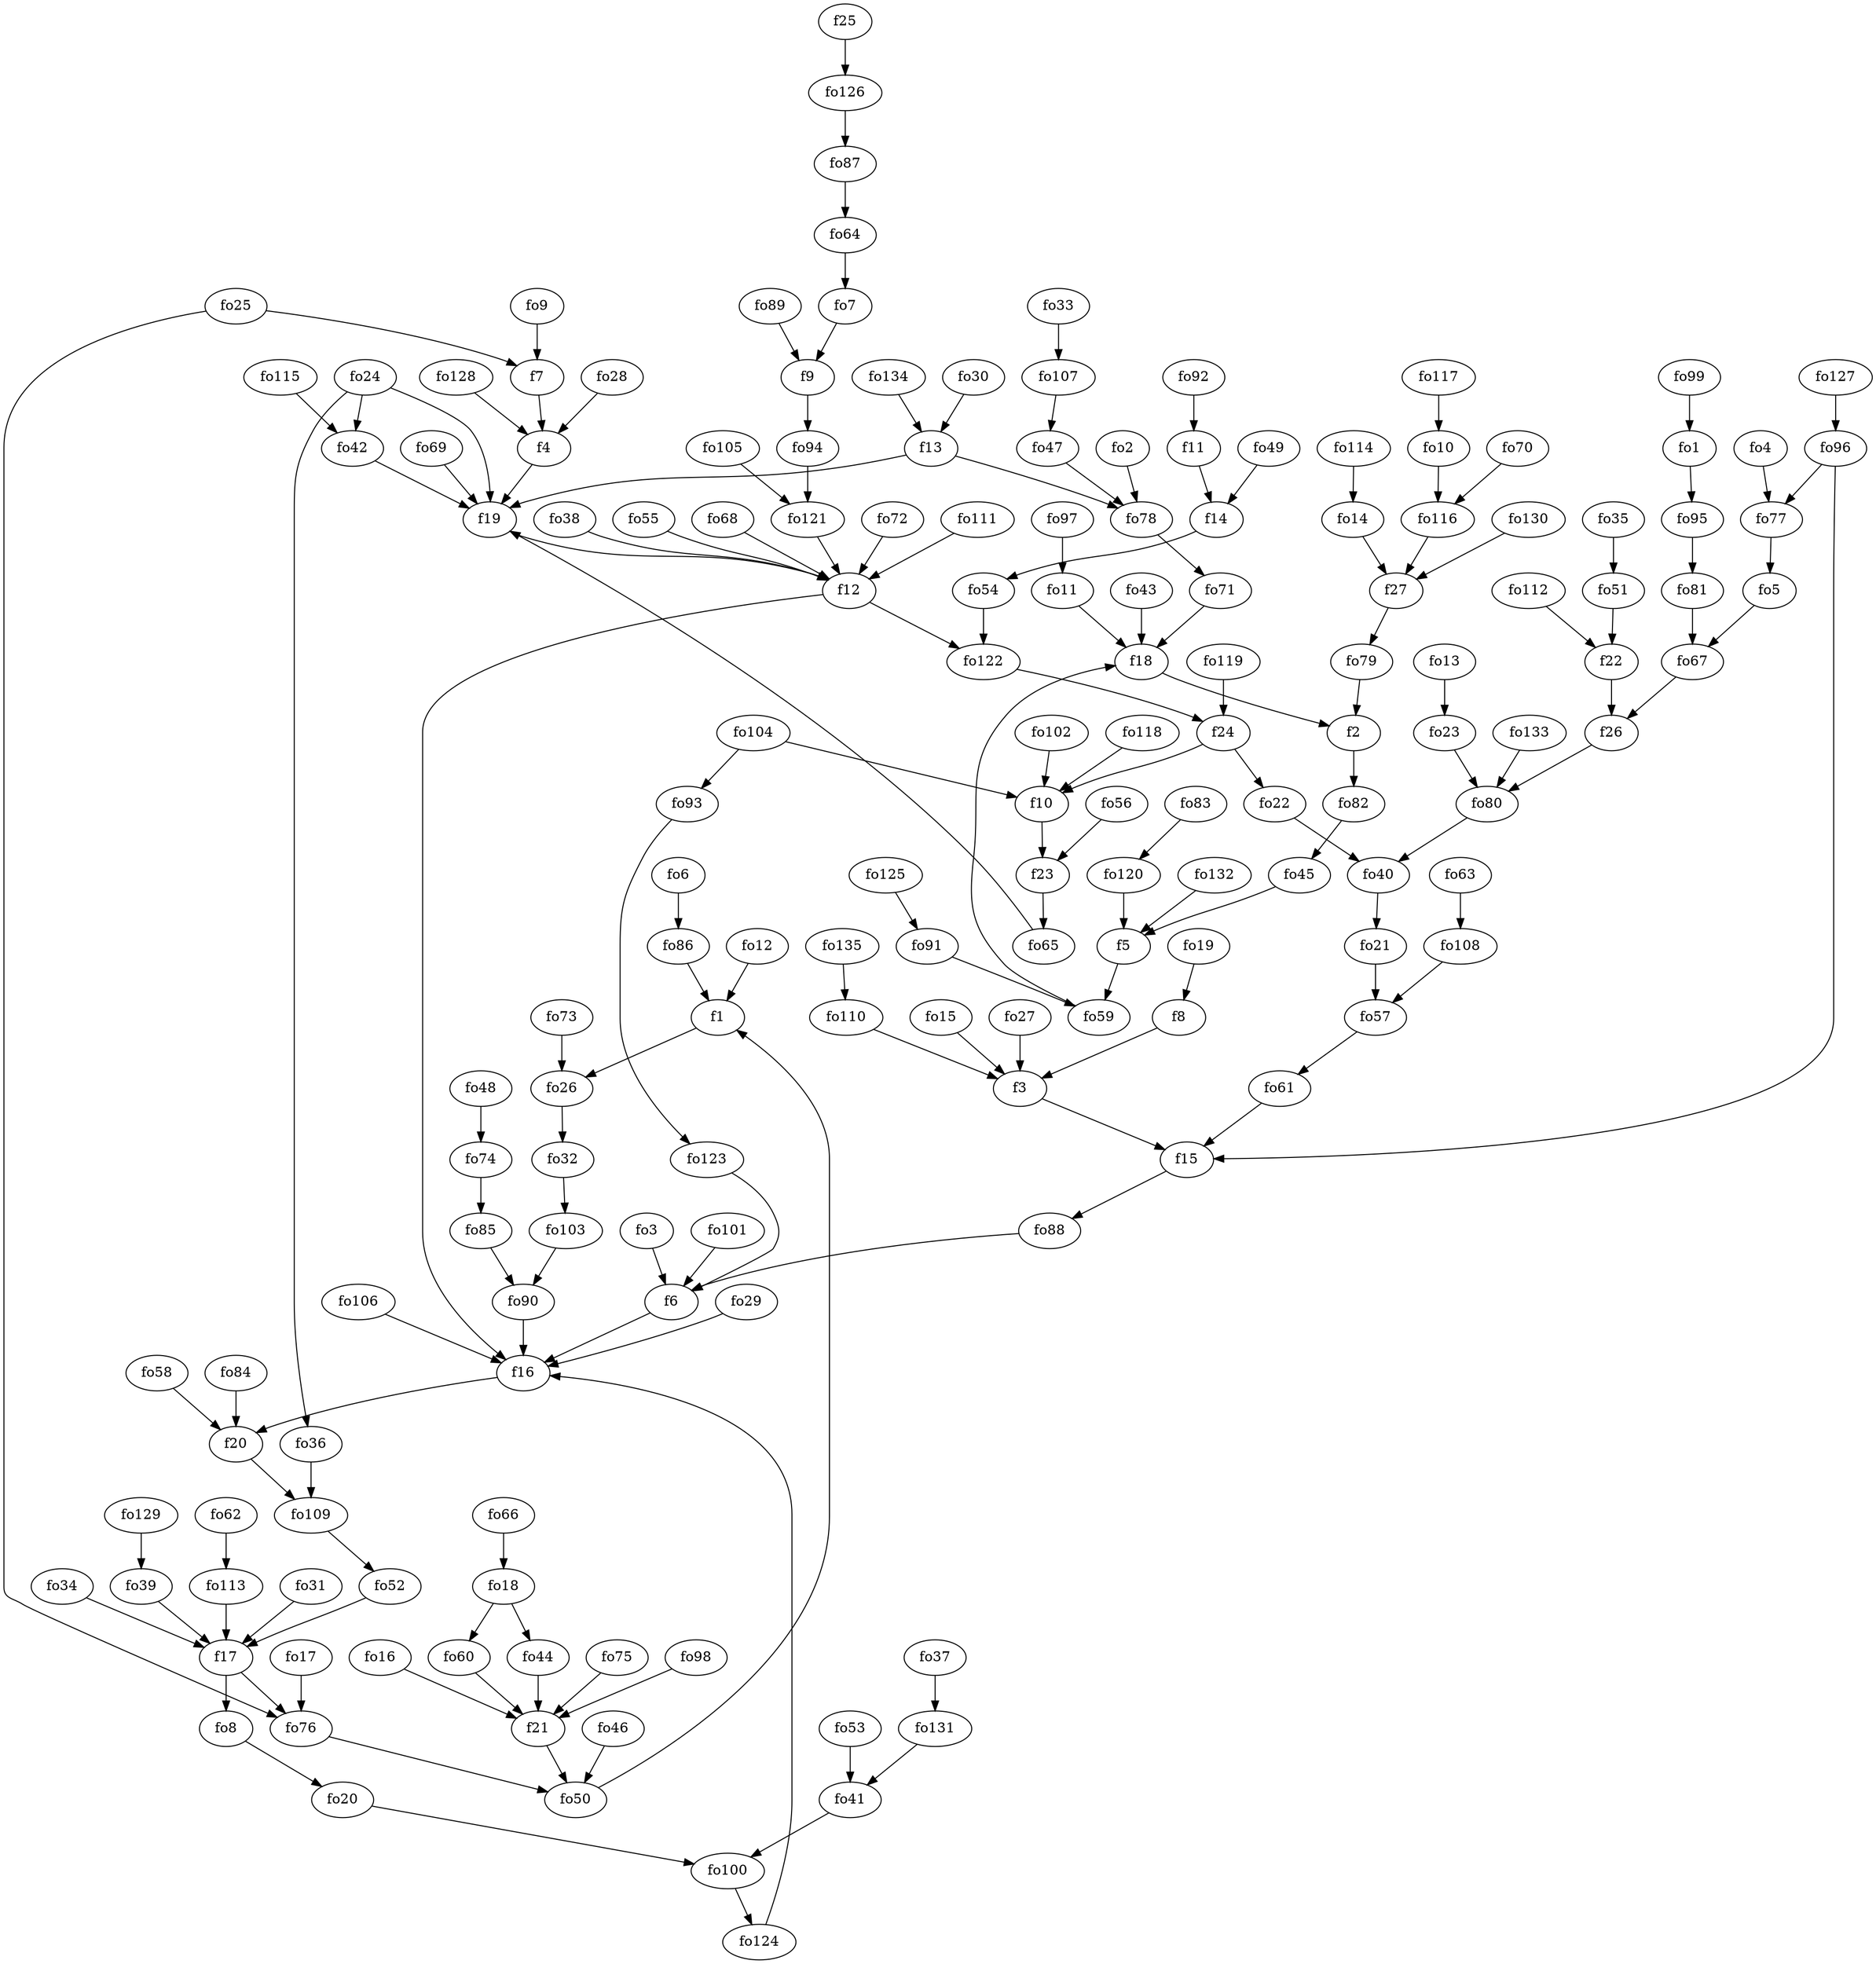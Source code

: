 strict digraph  {
f1;
f2;
f3;
f4;
f5;
f6;
f7;
f8;
f9;
f10;
f11;
f12;
f13;
f14;
f15;
f16;
f17;
f18;
f19;
f20;
f21;
f22;
f23;
f24;
f25;
f26;
f27;
fo1;
fo2;
fo3;
fo4;
fo5;
fo6;
fo7;
fo8;
fo9;
fo10;
fo11;
fo12;
fo13;
fo14;
fo15;
fo16;
fo17;
fo18;
fo19;
fo20;
fo21;
fo22;
fo23;
fo24;
fo25;
fo26;
fo27;
fo28;
fo29;
fo30;
fo31;
fo32;
fo33;
fo34;
fo35;
fo36;
fo37;
fo38;
fo39;
fo40;
fo41;
fo42;
fo43;
fo44;
fo45;
fo46;
fo47;
fo48;
fo49;
fo50;
fo51;
fo52;
fo53;
fo54;
fo55;
fo56;
fo57;
fo58;
fo59;
fo60;
fo61;
fo62;
fo63;
fo64;
fo65;
fo66;
fo67;
fo68;
fo69;
fo70;
fo71;
fo72;
fo73;
fo74;
fo75;
fo76;
fo77;
fo78;
fo79;
fo80;
fo81;
fo82;
fo83;
fo84;
fo85;
fo86;
fo87;
fo88;
fo89;
fo90;
fo91;
fo92;
fo93;
fo94;
fo95;
fo96;
fo97;
fo98;
fo99;
fo100;
fo101;
fo102;
fo103;
fo104;
fo105;
fo106;
fo107;
fo108;
fo109;
fo110;
fo111;
fo112;
fo113;
fo114;
fo115;
fo116;
fo117;
fo118;
fo119;
fo120;
fo121;
fo122;
fo123;
fo124;
fo125;
fo126;
fo127;
fo128;
fo129;
fo130;
fo131;
fo132;
fo133;
fo134;
fo135;
f1 -> fo26  [weight=2];
f2 -> fo82  [weight=2];
f3 -> f15  [weight=2];
f4 -> f19  [weight=2];
f5 -> fo59  [weight=2];
f6 -> f16  [weight=2];
f7 -> f4  [weight=2];
f8 -> f3  [weight=2];
f9 -> fo94  [weight=2];
f10 -> f23  [weight=2];
f11 -> f14  [weight=2];
f12 -> f16  [weight=2];
f12 -> fo122  [weight=2];
f13 -> fo78  [weight=2];
f13 -> f19  [weight=2];
f14 -> fo54  [weight=2];
f15 -> fo88  [weight=2];
f16 -> f20  [weight=2];
f17 -> fo8  [weight=2];
f17 -> fo76  [weight=2];
f18 -> f2  [weight=2];
f19 -> f12  [weight=2];
f20 -> fo109  [weight=2];
f21 -> fo50  [weight=2];
f22 -> f26  [weight=2];
f23 -> fo65  [weight=2];
f24 -> fo22  [weight=2];
f24 -> f10  [weight=2];
f25 -> fo126  [weight=2];
f26 -> fo80  [weight=2];
f27 -> fo79  [weight=2];
fo1 -> fo95  [weight=2];
fo2 -> fo78  [weight=2];
fo3 -> f6  [weight=2];
fo4 -> fo77  [weight=2];
fo5 -> fo67  [weight=2];
fo6 -> fo86  [weight=2];
fo7 -> f9  [weight=2];
fo8 -> fo20  [weight=2];
fo9 -> f7  [weight=2];
fo10 -> fo116  [weight=2];
fo11 -> f18  [weight=2];
fo12 -> f1  [weight=2];
fo13 -> fo23  [weight=2];
fo14 -> f27  [weight=2];
fo15 -> f3  [weight=2];
fo16 -> f21  [weight=2];
fo17 -> fo76  [weight=2];
fo18 -> fo44  [weight=2];
fo18 -> fo60  [weight=2];
fo19 -> f8  [weight=2];
fo20 -> fo100  [weight=2];
fo21 -> fo57  [weight=2];
fo22 -> fo40  [weight=2];
fo23 -> fo80  [weight=2];
fo24 -> fo36  [weight=2];
fo24 -> fo42  [weight=2];
fo24 -> f19  [weight=2];
fo25 -> f7  [weight=2];
fo25 -> fo76  [weight=2];
fo26 -> fo32  [weight=2];
fo27 -> f3  [weight=2];
fo28 -> f4  [weight=2];
fo29 -> f16  [weight=2];
fo30 -> f13  [weight=2];
fo31 -> f17  [weight=2];
fo32 -> fo103  [weight=2];
fo33 -> fo107  [weight=2];
fo34 -> f17  [weight=2];
fo35 -> fo51  [weight=2];
fo36 -> fo109  [weight=2];
fo37 -> fo131  [weight=2];
fo38 -> f12  [weight=2];
fo39 -> f17  [weight=2];
fo40 -> fo21  [weight=2];
fo41 -> fo100  [weight=2];
fo42 -> f19  [weight=2];
fo43 -> f18  [weight=2];
fo44 -> f21  [weight=2];
fo45 -> f5  [weight=2];
fo46 -> fo50  [weight=2];
fo47 -> fo78  [weight=2];
fo48 -> fo74  [weight=2];
fo49 -> f14  [weight=2];
fo50 -> f1  [weight=2];
fo51 -> f22  [weight=2];
fo52 -> f17  [weight=2];
fo53 -> fo41  [weight=2];
fo54 -> fo122  [weight=2];
fo55 -> f12  [weight=2];
fo56 -> f23  [weight=2];
fo57 -> fo61  [weight=2];
fo58 -> f20  [weight=2];
fo59 -> f18  [weight=2];
fo60 -> f21  [weight=2];
fo61 -> f15  [weight=2];
fo62 -> fo113  [weight=2];
fo63 -> fo108  [weight=2];
fo64 -> fo7  [weight=2];
fo65 -> f19  [weight=2];
fo66 -> fo18  [weight=2];
fo67 -> f26  [weight=2];
fo68 -> f12  [weight=2];
fo69 -> f19  [weight=2];
fo70 -> fo116  [weight=2];
fo71 -> f18  [weight=2];
fo72 -> f12  [weight=2];
fo73 -> fo26  [weight=2];
fo74 -> fo85  [weight=2];
fo75 -> f21  [weight=2];
fo76 -> fo50  [weight=2];
fo77 -> fo5  [weight=2];
fo78 -> fo71  [weight=2];
fo79 -> f2  [weight=2];
fo80 -> fo40  [weight=2];
fo81 -> fo67  [weight=2];
fo82 -> fo45  [weight=2];
fo83 -> fo120  [weight=2];
fo84 -> f20  [weight=2];
fo85 -> fo90  [weight=2];
fo86 -> f1  [weight=2];
fo87 -> fo64  [weight=2];
fo88 -> f6  [weight=2];
fo89 -> f9  [weight=2];
fo90 -> f16  [weight=2];
fo91 -> fo59  [weight=2];
fo92 -> f11  [weight=2];
fo93 -> fo123  [weight=2];
fo94 -> fo121  [weight=2];
fo95 -> fo81  [weight=2];
fo96 -> fo77  [weight=2];
fo96 -> f15  [weight=2];
fo97 -> fo11  [weight=2];
fo98 -> f21  [weight=2];
fo99 -> fo1  [weight=2];
fo100 -> fo124  [weight=2];
fo101 -> f6  [weight=2];
fo102 -> f10  [weight=2];
fo103 -> fo90  [weight=2];
fo104 -> fo93  [weight=2];
fo104 -> f10  [weight=2];
fo105 -> fo121  [weight=2];
fo106 -> f16  [weight=2];
fo107 -> fo47  [weight=2];
fo108 -> fo57  [weight=2];
fo109 -> fo52  [weight=2];
fo110 -> f3  [weight=2];
fo111 -> f12  [weight=2];
fo112 -> f22  [weight=2];
fo113 -> f17  [weight=2];
fo114 -> fo14  [weight=2];
fo115 -> fo42  [weight=2];
fo116 -> f27  [weight=2];
fo117 -> fo10  [weight=2];
fo118 -> f10  [weight=2];
fo119 -> f24  [weight=2];
fo120 -> f5  [weight=2];
fo121 -> f12  [weight=2];
fo122 -> f24  [weight=2];
fo123 -> f6  [weight=2];
fo124 -> f16  [weight=2];
fo125 -> fo91  [weight=2];
fo126 -> fo87  [weight=2];
fo127 -> fo96  [weight=2];
fo128 -> f4  [weight=2];
fo129 -> fo39  [weight=2];
fo130 -> f27  [weight=2];
fo131 -> fo41  [weight=2];
fo132 -> f5  [weight=2];
fo133 -> fo80  [weight=2];
fo134 -> f13  [weight=2];
fo135 -> fo110  [weight=2];
}
